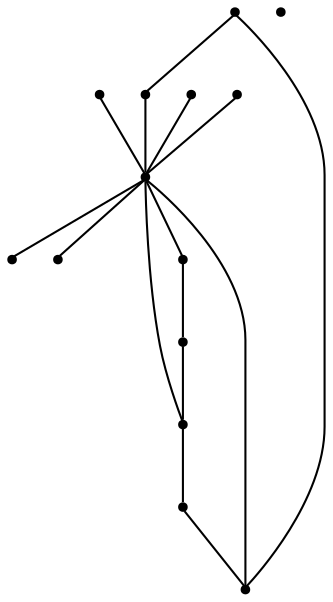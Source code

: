 graph {
  node [shape=point,comment="{\"directed\":false,\"doi\":\"10.1007/978-3-642-18469-7_4\",\"figure\":\"2\"}"]

  v0 [pos="1289.8133554904869,728.1223287075483"]
  v1 [pos="1004.5779733927743,570.9722806208157"]
  v2 [pos="1223.758859013128,728.7474030482125"]
  v3 [pos="1154.9520759415127,728.7474030482125"]
  v4 [pos="1092.400454967317,728.2473435756812"]
  v5 [pos="1020.2794776202543,727.9346156400366"]
  v6 [pos="1016.5264058141224,813.1981894822597"]
  v7 [pos="950.2217130337947,729.8724096845331"]
  v8 [pos="878.2873489134695,727.9346156400366"]
  v9 [pos="950.2217130337947,813.1981894822599"]
  v10 [pos="874.4091153250538,813.1981894822599"]
  v11 [pos="813.8591920362078,727.9346156400366"]
  v12 [pos="741.7997297643983,727.9346156400366"]
  v13 [pos="679.3732069416872,729.8724096845331"]

  v0 -- v1 [id="-4",pos="1289.8133554904869,728.1223287075483 1004.5779733927743,570.9722806208157 1004.5779733927743,570.9722806208157 1004.5779733927743,570.9722806208157"]
  v12 -- v1 [id="-5",pos="741.7997297643983,727.9346156400366 1004.5779733927743,570.9722806208157 1004.5779733927743,570.9722806208157 1004.5779733927743,570.9722806208157"]
  v1 -- v8 [id="-11",pos="1004.5779733927743,570.9722806208157 878.2873489134695,727.9346156400366 878.2873489134695,727.9346156400366 878.2873489134695,727.9346156400366"]
  v1 -- v7 [id="-12",pos="1004.5779733927743,570.9722806208157 950.2217130337947,729.8724096845331 950.2217130337947,729.8724096845331 950.2217130337947,729.8724096845331"]
  v5 -- v1 [id="-16",pos="1020.2794776202543,727.9346156400366 1004.5779733927743,570.9722806208157 1004.5779733927743,570.9722806208157 1004.5779733927743,570.9722806208157"]
  v4 -- v1 [id="-19",pos="1092.400454967317,728.2473435756812 1004.5779733927743,570.9722806208157 1004.5779733927743,570.9722806208157 1004.5779733927743,570.9722806208157"]
  v11 -- v1 [id="-24",pos="813.8591920362078,727.9346156400366 1004.5779733927743,570.9722806208157 1004.5779733927743,570.9722806208157 1004.5779733927743,570.9722806208157"]
  v10 -- v7 [id="-25",pos="874.4091153250538,813.1981894822599 950.2217130337947,729.8724096845331 950.2217130337947,729.8724096845331 950.2217130337947,729.8724096845331"]
  v9 -- v5 [id="-10",pos="950.2217130337947,813.1981894822599 1020.2794776202543,727.9346156400366 1020.2794776202543,727.9346156400366 1020.2794776202543,727.9346156400366"]
  v1 -- v2 [id="-14",pos="1004.5779733927743,570.9722806208157 1223.758859013128,728.7474030482125 1223.758859013128,728.7474030482125 1223.758859013128,728.7474030482125"]
  v6 -- v5 [id="-15",pos="1016.5264058141224,813.1981894822597 1020.2794776202543,727.9346156400366 1020.2794776202543,727.9346156400366 1020.2794776202543,727.9346156400366"]
  v7 -- v9 [id="-17",pos="950.2217130337947,729.8724096845331 950.2217130337947,813.1981894822599 950.2217130337947,813.1981894822599 950.2217130337947,813.1981894822599"]
  v8 -- v10 [id="-18",pos="878.2873489134695,727.9346156400366 874.4091153250538,813.1981894822599 874.4091153250538,813.1981894822599 874.4091153250538,813.1981894822599"]
  v1 -- v3 [id="-22",pos="1004.5779733927743,570.9722806208157 1154.9520759415127,728.7474030482125 1154.9520759415127,728.7474030482125 1154.9520759415127,728.7474030482125"]
  v6 -- v4 [id="-26",pos="1016.5264058141224,813.1981894822597 1092.400454967317,728.2473435756812 1092.400454967317,728.2473435756812 1092.400454967317,728.2473435756812"]
}